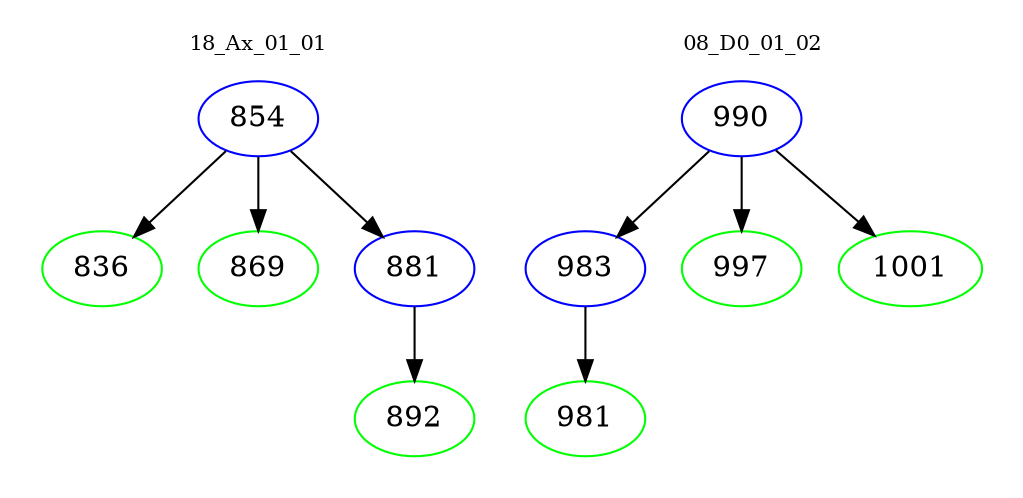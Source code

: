 digraph{
subgraph cluster_0 {
color = white
label = "18_Ax_01_01";
fontsize=10;
T0_854 [label="854", color="blue"]
T0_854 -> T0_836 [color="black"]
T0_836 [label="836", color="green"]
T0_854 -> T0_869 [color="black"]
T0_869 [label="869", color="green"]
T0_854 -> T0_881 [color="black"]
T0_881 [label="881", color="blue"]
T0_881 -> T0_892 [color="black"]
T0_892 [label="892", color="green"]
}
subgraph cluster_1 {
color = white
label = "08_D0_01_02";
fontsize=10;
T1_990 [label="990", color="blue"]
T1_990 -> T1_983 [color="black"]
T1_983 [label="983", color="blue"]
T1_983 -> T1_981 [color="black"]
T1_981 [label="981", color="green"]
T1_990 -> T1_997 [color="black"]
T1_997 [label="997", color="green"]
T1_990 -> T1_1001 [color="black"]
T1_1001 [label="1001", color="green"]
}
}
